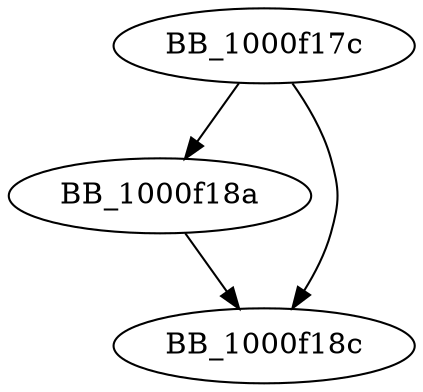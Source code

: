 DiGraph unknown_libname_2{
BB_1000f17c->BB_1000f18a
BB_1000f17c->BB_1000f18c
BB_1000f18a->BB_1000f18c
}
